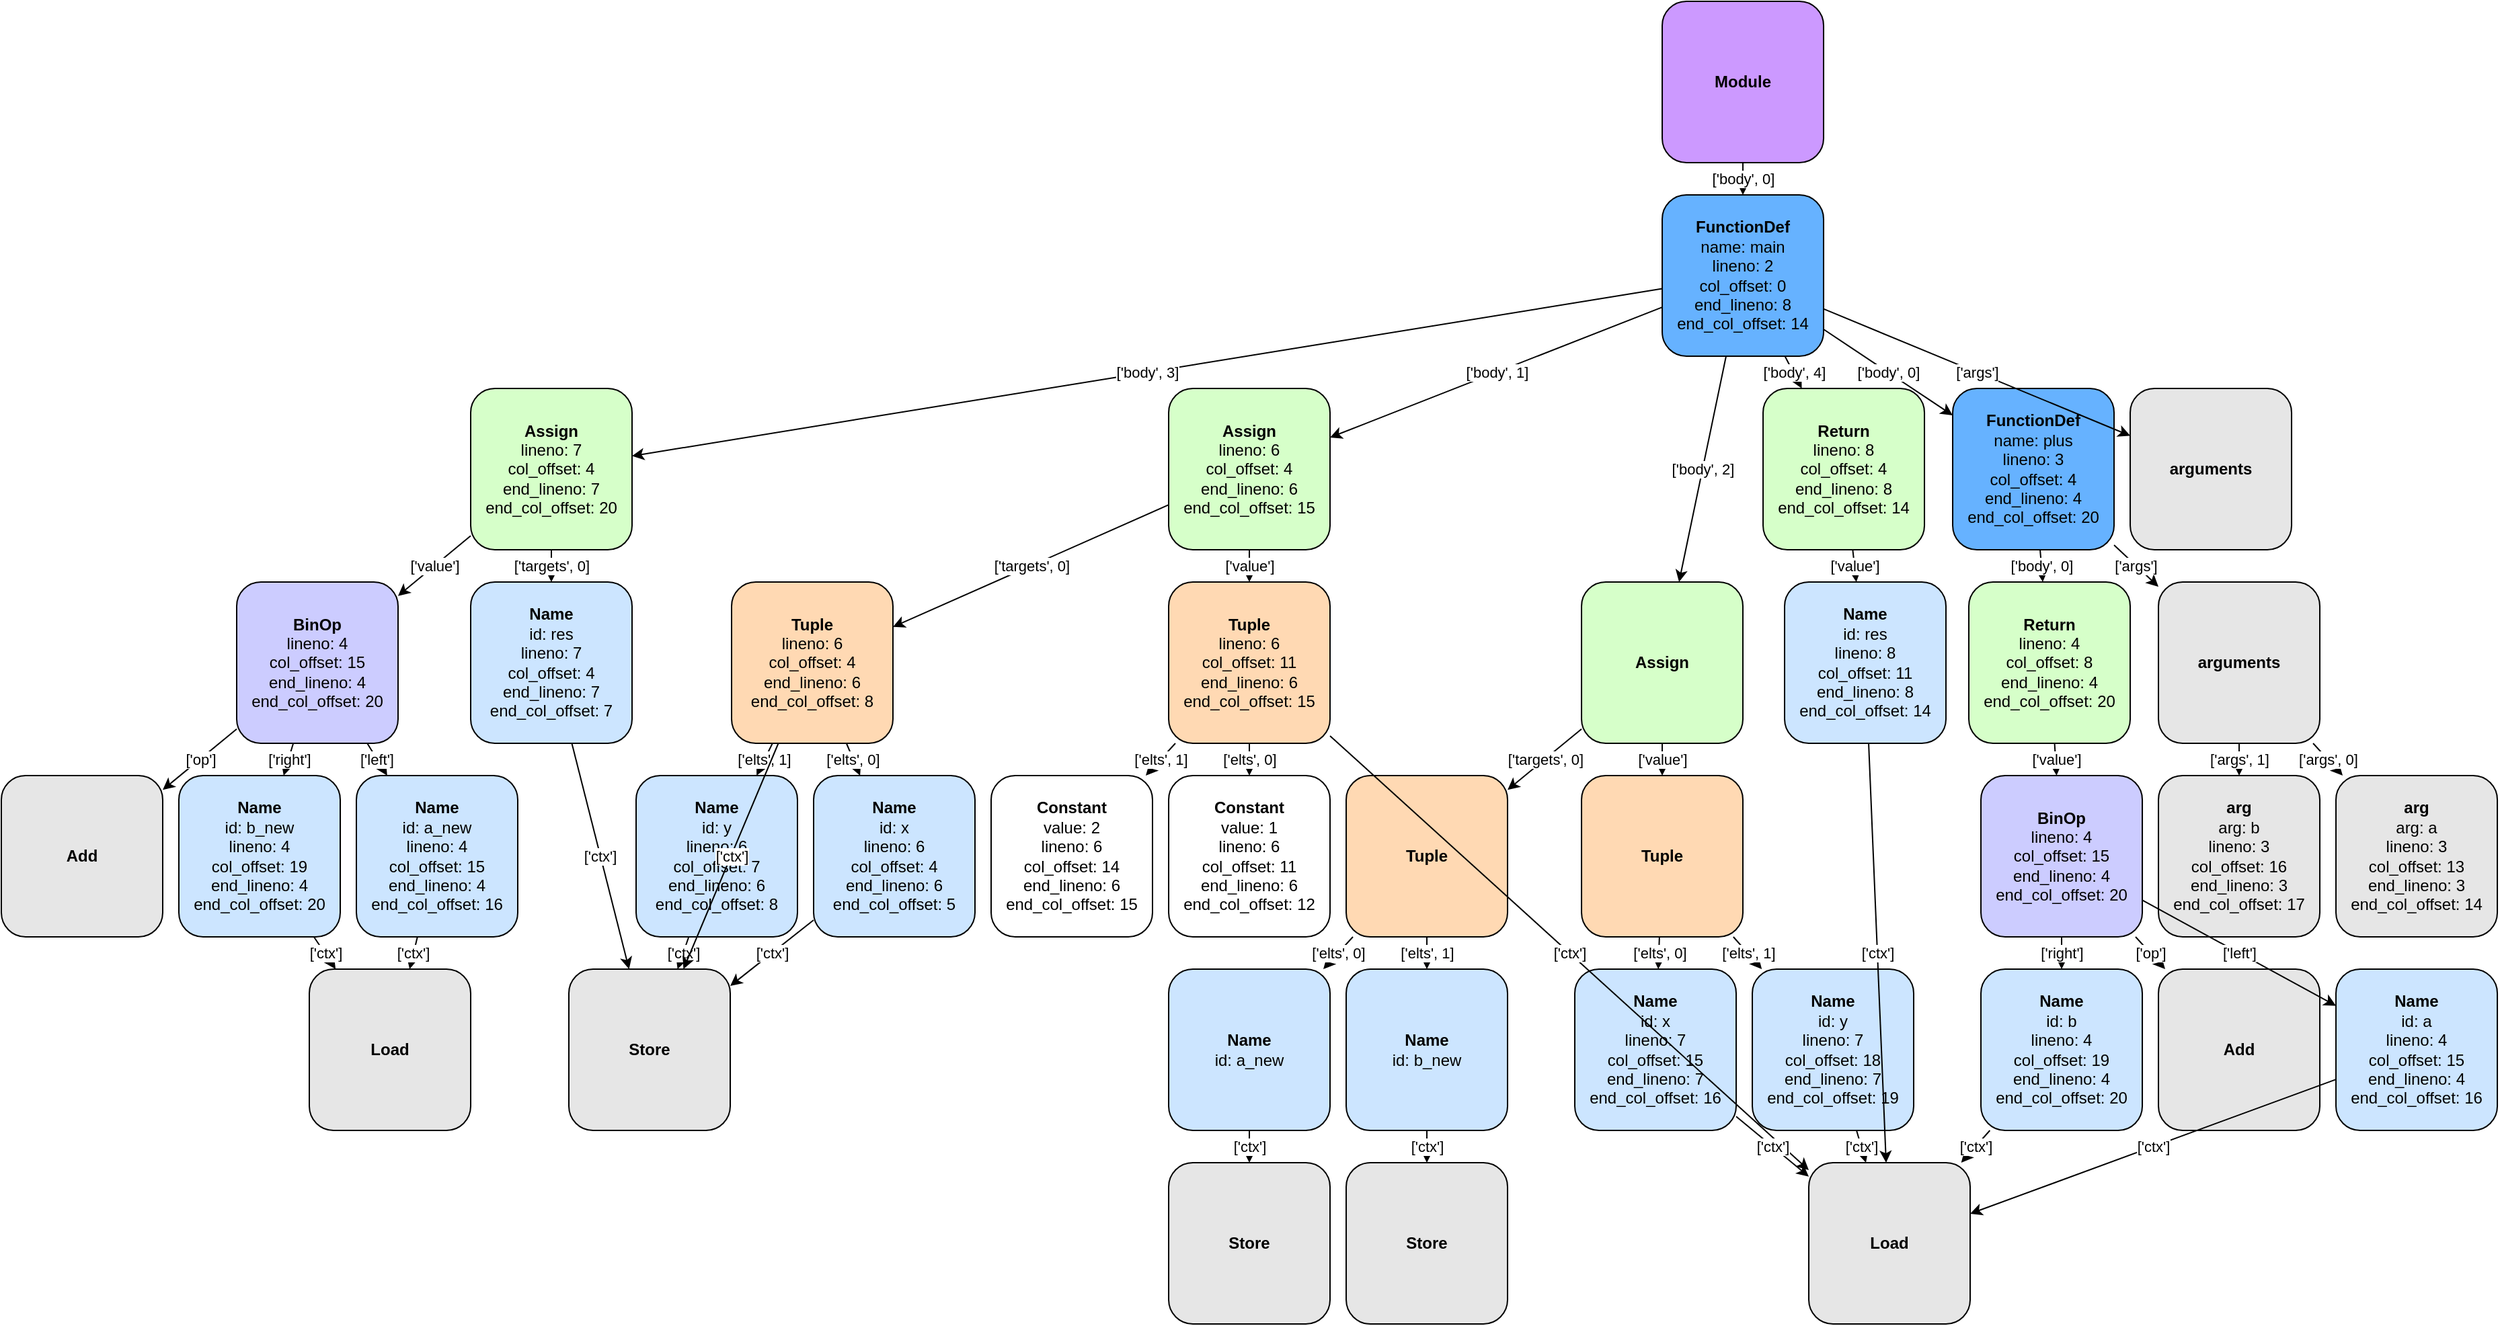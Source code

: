 <?xml version="1.0" ?>
<mxfile>
	<diagram id="RFndyrCF2-3MIdXtw8gX" name="Page-1">
		<mxGraphModel dx="422" dy="816" grid="1" gridSize="10" guides="1" tooltips="1" connect="1" arrows="1" fold="1" page="1" pageScale="1" pageWidth="850" pageHeight="1100" math="0" shadow="0">
			<root>
				<mxCell id="0"/>
				<mxCell id="1" parent="0"/>
				<mxCell id="4808119664" value="&lt;b&gt;Module&lt;/b&gt;" style="rounded=1;whiteSpace=wrap;html=1;fillColor=#CC99FF;strokeColor=#000000;" parent="1" vertex="1">
					<mxGeometry x="1235.02" y="0.0" width="120" height="120" as="geometry"/>
				</mxCell>
				<mxCell id="4808116784" value="&lt;b&gt;FunctionDef&lt;/b&gt;&lt;br&gt;name: main&lt;br&gt;lineno: 2&lt;br&gt;col_offset: 0&lt;br&gt;end_lineno: 8&lt;br&gt;end_col_offset: 14" style="rounded=1;whiteSpace=wrap;html=1;fillColor=#66B2FF;strokeColor=#000000;" parent="1" vertex="1">
					<mxGeometry x="1235.02" y="144.0" width="120" height="120" as="geometry"/>
				</mxCell>
				<mxCell id="4808114960" value="&lt;b&gt;arguments&lt;/b&gt;" style="rounded=1;whiteSpace=wrap;html=1;fillColor=#E6E6E6;strokeColor=#000000;" parent="1" vertex="1">
					<mxGeometry x="1583.02" y="288.0" width="120" height="120" as="geometry"/>
				</mxCell>
				<mxCell id="4808115200" value="&lt;b&gt;FunctionDef&lt;/b&gt;&lt;br&gt;name: plus&lt;br&gt;lineno: 3&lt;br&gt;col_offset: 4&lt;br&gt;end_lineno: 4&lt;br&gt;end_col_offset: 20" style="rounded=1;whiteSpace=wrap;html=1;fillColor=#66B2FF;strokeColor=#000000;" parent="1" vertex="1">
					<mxGeometry x="1451.02" y="288.0" width="120" height="120" as="geometry"/>
				</mxCell>
				<mxCell id="4808118992" value="&lt;b&gt;arguments&lt;/b&gt;" style="rounded=1;whiteSpace=wrap;html=1;fillColor=#E6E6E6;strokeColor=#000000;" parent="1" vertex="1">
					<mxGeometry x="1604.02" y="432.0" width="120" height="120" as="geometry"/>
				</mxCell>
				<mxCell id="4808119184" value="&lt;b&gt;arg&lt;/b&gt;&lt;br&gt;arg: a&lt;br&gt;lineno: 3&lt;br&gt;col_offset: 13&lt;br&gt;end_lineno: 3&lt;br&gt;end_col_offset: 14" style="rounded=1;whiteSpace=wrap;html=1;fillColor=#E6E6E6;strokeColor=#000000;" parent="1" vertex="1">
					<mxGeometry x="1736.019" y="576.0" width="120" height="120" as="geometry"/>
				</mxCell>
				<mxCell id="4541927712" value="&lt;b&gt;arg&lt;/b&gt;&lt;br&gt;arg: b&lt;br&gt;lineno: 3&lt;br&gt;col_offset: 16&lt;br&gt;end_lineno: 3&lt;br&gt;end_col_offset: 17" style="rounded=1;whiteSpace=wrap;html=1;fillColor=#E6E6E6;strokeColor=#000000;" parent="1" vertex="1">
					<mxGeometry x="1604.02" y="576.0" width="120" height="120" as="geometry"/>
				</mxCell>
				<mxCell id="4808115968" value="&lt;b&gt;Return&lt;/b&gt;&lt;br&gt;lineno: 4&lt;br&gt;col_offset: 8&lt;br&gt;end_lineno: 4&lt;br&gt;end_col_offset: 20" style="rounded=1;whiteSpace=wrap;html=1;fillColor=#D6FFC9;strokeColor=#000000;" parent="1" vertex="1">
					<mxGeometry x="1463.02" y="432.0" width="120" height="120" as="geometry"/>
				</mxCell>
				<mxCell id="4541929248" value="&lt;b&gt;BinOp&lt;/b&gt;&lt;br&gt;lineno: 4&lt;br&gt;col_offset: 15&lt;br&gt;end_lineno: 4&lt;br&gt;end_col_offset: 20" style="rounded=1;whiteSpace=wrap;html=1;fillColor=#CCCCFF;strokeColor=#000000;" parent="1" vertex="1">
					<mxGeometry x="1472.02" y="576.0" width="120" height="120" as="geometry"/>
				</mxCell>
				<mxCell id="4541926656" value="&lt;b&gt;Name&lt;/b&gt;&lt;br&gt;id: a&lt;br&gt;lineno: 4&lt;br&gt;col_offset: 15&lt;br&gt;end_lineno: 4&lt;br&gt;end_col_offset: 16" style="rounded=1;whiteSpace=wrap;html=1;fillColor=#CCE5FF;strokeColor=#000000;" parent="1" vertex="1">
					<mxGeometry x="1736.019" y="720.0" width="120" height="120" as="geometry"/>
				</mxCell>
				<mxCell id="4541929056" value="&lt;b&gt;Load&lt;/b&gt;" style="rounded=1;whiteSpace=wrap;html=1;fillColor=#E6E6E6;strokeColor=#000000;" parent="1" vertex="1">
					<mxGeometry x="1344.02" y="864.0" width="120" height="120" as="geometry"/>
				</mxCell>
				<mxCell id="4814651888" value="&lt;b&gt;Add&lt;/b&gt;" style="rounded=1;whiteSpace=wrap;html=1;fillColor=#E6E6E6;strokeColor=#000000;" parent="1" vertex="1">
					<mxGeometry x="1604.02" y="720.0" width="120" height="120" as="geometry"/>
				</mxCell>
				<mxCell id="4814547616" value="&lt;b&gt;Name&lt;/b&gt;&lt;br&gt;id: b&lt;br&gt;lineno: 4&lt;br&gt;col_offset: 19&lt;br&gt;end_lineno: 4&lt;br&gt;end_col_offset: 20" style="rounded=1;whiteSpace=wrap;html=1;fillColor=#CCE5FF;strokeColor=#000000;" parent="1" vertex="1">
					<mxGeometry x="1472.02" y="720.0" width="120" height="120" as="geometry"/>
				</mxCell>
				<mxCell id="4814544016" value="&lt;b&gt;Assign&lt;/b&gt;&lt;br&gt;lineno: 6&lt;br&gt;col_offset: 4&lt;br&gt;end_lineno: 6&lt;br&gt;end_col_offset: 15" style="rounded=1;whiteSpace=wrap;html=1;fillColor=#D6FFC9;strokeColor=#000000;" parent="1" vertex="1">
					<mxGeometry x="868.02" y="288.0" width="120" height="120" as="geometry"/>
				</mxCell>
				<mxCell id="4814544256" value="&lt;b&gt;Tuple&lt;/b&gt;&lt;br&gt;lineno: 6&lt;br&gt;col_offset: 4&lt;br&gt;end_lineno: 6&lt;br&gt;end_col_offset: 8" style="rounded=1;whiteSpace=wrap;html=1;fillColor=#FFD9B3;strokeColor=#000000;" parent="1" vertex="1">
					<mxGeometry x="543.0" y="432.0" width="120" height="120" as="geometry"/>
				</mxCell>
				<mxCell id="4814544448" value="&lt;b&gt;Name&lt;/b&gt;&lt;br&gt;id: x&lt;br&gt;lineno: 6&lt;br&gt;col_offset: 4&lt;br&gt;end_lineno: 6&lt;br&gt;end_col_offset: 5" style="rounded=1;whiteSpace=wrap;html=1;fillColor=#CCE5FF;strokeColor=#000000;" parent="1" vertex="1">
					<mxGeometry x="604.0" y="576.0" width="120" height="120" as="geometry"/>
				</mxCell>
				<mxCell id="4541927280" value="&lt;b&gt;Store&lt;/b&gt;" style="rounded=1;whiteSpace=wrap;html=1;fillColor=#E6E6E6;strokeColor=#000000;" parent="1" vertex="1">
					<mxGeometry x="422.0" y="720.0" width="120" height="120" as="geometry"/>
				</mxCell>
				<mxCell id="4814544496" value="&lt;b&gt;Name&lt;/b&gt;&lt;br&gt;id: y&lt;br&gt;lineno: 6&lt;br&gt;col_offset: 7&lt;br&gt;end_lineno: 6&lt;br&gt;end_col_offset: 8" style="rounded=1;whiteSpace=wrap;html=1;fillColor=#CCE5FF;strokeColor=#000000;" parent="1" vertex="1">
					<mxGeometry x="472.0" y="576.0" width="120" height="120" as="geometry"/>
				</mxCell>
				<mxCell id="4814544160" value="&lt;b&gt;Tuple&lt;/b&gt;&lt;br&gt;lineno: 6&lt;br&gt;col_offset: 11&lt;br&gt;end_lineno: 6&lt;br&gt;end_col_offset: 15" style="rounded=1;whiteSpace=wrap;html=1;fillColor=#FFD9B3;strokeColor=#000000;" parent="1" vertex="1">
					<mxGeometry x="868.02" y="432.0" width="120" height="120" as="geometry"/>
				</mxCell>
				<mxCell id="4814544544" value="&lt;b&gt;Constant&lt;/b&gt;&lt;br&gt;value: 1&lt;br&gt;lineno: 6&lt;br&gt;col_offset: 11&lt;br&gt;end_lineno: 6&lt;br&gt;end_col_offset: 12" style="rounded=1;whiteSpace=wrap;html=1;fillColor=#FFFFFF;strokeColor=#000000;" parent="1" vertex="1">
					<mxGeometry x="868.02" y="576.0" width="120" height="120" as="geometry"/>
				</mxCell>
				<mxCell id="4814544592" value="&lt;b&gt;Constant&lt;/b&gt;&lt;br&gt;value: 2&lt;br&gt;lineno: 6&lt;br&gt;col_offset: 14&lt;br&gt;end_lineno: 6&lt;br&gt;end_col_offset: 15" style="rounded=1;whiteSpace=wrap;html=1;fillColor=#FFFFFF;strokeColor=#000000;" parent="1" vertex="1">
					<mxGeometry x="736.0" y="576.0" width="120" height="120" as="geometry"/>
				</mxCell>
				<mxCell id="4814538928" value="&lt;b&gt;Assign&lt;/b&gt;" style="rounded=1;whiteSpace=wrap;html=1;fillColor=#D6FFC9;strokeColor=#000000;" parent="1" vertex="1">
					<mxGeometry x="1175.02" y="432.0" width="120" height="120" as="geometry"/>
				</mxCell>
				<mxCell id="5071546560" value="&lt;b&gt;Tuple&lt;/b&gt;" style="rounded=1;whiteSpace=wrap;html=1;fillColor=#FFD9B3;strokeColor=#000000;" parent="1" vertex="1">
					<mxGeometry x="1000.02" y="576.0" width="120" height="120" as="geometry"/>
				</mxCell>
				<mxCell id="4814539168" value="&lt;b&gt;Name&lt;/b&gt;&lt;br&gt;id: a_new" style="rounded=1;whiteSpace=wrap;html=1;fillColor=#CCE5FF;strokeColor=#000000;" parent="1" vertex="1">
					<mxGeometry x="868.02" y="720.0" width="120" height="120" as="geometry"/>
				</mxCell>
				<mxCell id="4814539408" value="&lt;b&gt;Store&lt;/b&gt;" style="rounded=1;whiteSpace=wrap;html=1;fillColor=#E6E6E6;strokeColor=#000000;" parent="1" vertex="1">
					<mxGeometry x="868.02" y="864.0" width="120" height="120" as="geometry"/>
				</mxCell>
				<mxCell id="4814539072" value="&lt;b&gt;Name&lt;/b&gt;&lt;br&gt;id: b_new" style="rounded=1;whiteSpace=wrap;html=1;fillColor=#CCE5FF;strokeColor=#000000;" parent="1" vertex="1">
					<mxGeometry x="1000.02" y="720.0" width="120" height="120" as="geometry"/>
				</mxCell>
				<mxCell id="4814539312" value="&lt;b&gt;Store&lt;/b&gt;" style="rounded=1;whiteSpace=wrap;html=1;fillColor=#E6E6E6;strokeColor=#000000;" parent="1" vertex="1">
					<mxGeometry x="1000.02" y="864.0" width="120" height="120" as="geometry"/>
				</mxCell>
				<mxCell id="4814539024" value="&lt;b&gt;Tuple&lt;/b&gt;" style="rounded=1;whiteSpace=wrap;html=1;fillColor=#FFD9B3;strokeColor=#000000;" parent="1" vertex="1">
					<mxGeometry x="1175.02" y="576.0" width="120" height="120" as="geometry"/>
				</mxCell>
				<mxCell id="4814544832" value="&lt;b&gt;Name&lt;/b&gt;&lt;br&gt;id: x&lt;br&gt;lineno: 7&lt;br&gt;col_offset: 15&lt;br&gt;end_lineno: 7&lt;br&gt;end_col_offset: 16" style="rounded=1;whiteSpace=wrap;html=1;fillColor=#CCE5FF;strokeColor=#000000;" parent="1" vertex="1">
					<mxGeometry x="1170.02" y="720.0" width="120" height="120" as="geometry"/>
				</mxCell>
				<mxCell id="4814544880" value="&lt;b&gt;Name&lt;/b&gt;&lt;br&gt;id: y&lt;br&gt;lineno: 7&lt;br&gt;col_offset: 18&lt;br&gt;end_lineno: 7&lt;br&gt;end_col_offset: 19" style="rounded=1;whiteSpace=wrap;html=1;fillColor=#CCE5FF;strokeColor=#000000;" parent="1" vertex="1">
					<mxGeometry x="1302.02" y="720.0" width="120" height="120" as="geometry"/>
				</mxCell>
				<mxCell id="4814544112" value="&lt;b&gt;Assign&lt;/b&gt;&lt;br&gt;lineno: 7&lt;br&gt;col_offset: 4&lt;br&gt;end_lineno: 7&lt;br&gt;end_col_offset: 20" style="rounded=1;whiteSpace=wrap;html=1;fillColor=#D6FFC9;strokeColor=#000000;" parent="1" vertex="1">
					<mxGeometry x="349.0" y="288.0" width="120" height="120" as="geometry"/>
				</mxCell>
				<mxCell id="4814544400" value="&lt;b&gt;Name&lt;/b&gt;&lt;br&gt;id: res&lt;br&gt;lineno: 7&lt;br&gt;col_offset: 4&lt;br&gt;end_lineno: 7&lt;br&gt;end_col_offset: 7" style="rounded=1;whiteSpace=wrap;html=1;fillColor=#CCE5FF;strokeColor=#000000;" parent="1" vertex="1">
					<mxGeometry x="349.0" y="432.0" width="120" height="120" as="geometry"/>
				</mxCell>
				<mxCell id="4814539888" value="&lt;b&gt;BinOp&lt;/b&gt;&lt;br&gt;lineno: 4&lt;br&gt;col_offset: 15&lt;br&gt;end_lineno: 4&lt;br&gt;end_col_offset: 20" style="rounded=1;whiteSpace=wrap;html=1;fillColor=#CCCCFF;strokeColor=#000000;" parent="1" vertex="1">
					<mxGeometry x="175.0" y="432.0" width="120" height="120" as="geometry"/>
				</mxCell>
				<mxCell id="4814538976" value="&lt;b&gt;Name&lt;/b&gt;&lt;br&gt;id: a_new&lt;br&gt;lineno: 4&lt;br&gt;col_offset: 15&lt;br&gt;end_lineno: 4&lt;br&gt;end_col_offset: 16" style="rounded=1;whiteSpace=wrap;html=1;fillColor=#CCE5FF;strokeColor=#000000;" parent="1" vertex="1">
					<mxGeometry x="264.0" y="576.0" width="120" height="120" as="geometry"/>
				</mxCell>
				<mxCell id="4814538832" value="&lt;b&gt;Load&lt;/b&gt;" style="rounded=1;whiteSpace=wrap;html=1;fillColor=#E6E6E6;strokeColor=#000000;" parent="1" vertex="1">
					<mxGeometry x="229.0" y="720.0" width="120" height="120" as="geometry"/>
				</mxCell>
				<mxCell id="4815041008" value="&lt;b&gt;Add&lt;/b&gt;" style="rounded=1;whiteSpace=wrap;html=1;fillColor=#E6E6E6;strokeColor=#000000;" parent="1" vertex="1">
					<mxGeometry x="0.0" y="576.0" width="120" height="120" as="geometry"/>
				</mxCell>
				<mxCell id="4814538880" value="&lt;b&gt;Name&lt;/b&gt;&lt;br&gt;id: b_new&lt;br&gt;lineno: 4&lt;br&gt;col_offset: 19&lt;br&gt;end_lineno: 4&lt;br&gt;end_col_offset: 20" style="rounded=1;whiteSpace=wrap;html=1;fillColor=#CCE5FF;strokeColor=#000000;" parent="1" vertex="1">
					<mxGeometry x="132.0" y="576.0" width="120" height="120" as="geometry"/>
				</mxCell>
				<mxCell id="4814544352" value="&lt;b&gt;Return&lt;/b&gt;&lt;br&gt;lineno: 8&lt;br&gt;col_offset: 4&lt;br&gt;end_lineno: 8&lt;br&gt;end_col_offset: 14" style="rounded=1;whiteSpace=wrap;html=1;fillColor=#D6FFC9;strokeColor=#000000;" parent="1" vertex="1">
					<mxGeometry x="1310.02" y="288.0" width="120" height="120" as="geometry"/>
				</mxCell>
				<mxCell id="4814544640" value="&lt;b&gt;Name&lt;/b&gt;&lt;br&gt;id: res&lt;br&gt;lineno: 8&lt;br&gt;col_offset: 11&lt;br&gt;end_lineno: 8&lt;br&gt;end_col_offset: 14" style="rounded=1;whiteSpace=wrap;html=1;fillColor=#CCE5FF;strokeColor=#000000;" parent="1" vertex="1">
					<mxGeometry x="1326.02" y="432.0" width="120" height="120" as="geometry"/>
				</mxCell>
				<mxCell id="4808119664_4808116784" value="['body', 0]" style="endArrow=classic;html=1;" parent="1" source="4808119664" target="4808116784" edge="1">
					<mxGeometry width="50" height="50" relative="1" as="geometry">
						<mxPoint x="400" y="440" as="sourcePoint"/>
						<mxPoint x="450" y="390" as="targetPoint"/>
					</mxGeometry>
				</mxCell>
				<mxCell id="4808116784_4808114960" value="['args']" style="endArrow=classic;html=1;" parent="1" source="4808116784" target="4808114960" edge="1">
					<mxGeometry width="50" height="50" relative="1" as="geometry">
						<mxPoint x="400" y="440" as="sourcePoint"/>
						<mxPoint x="450" y="390" as="targetPoint"/>
					</mxGeometry>
				</mxCell>
				<mxCell id="4808116784_4808115200" value="['body', 0]" style="endArrow=classic;html=1;" parent="1" source="4808116784" target="4808115200" edge="1">
					<mxGeometry width="50" height="50" relative="1" as="geometry">
						<mxPoint x="400" y="440" as="sourcePoint"/>
						<mxPoint x="450" y="390" as="targetPoint"/>
					</mxGeometry>
				</mxCell>
				<mxCell id="4808115200_4808118992" value="['args']" style="endArrow=classic;html=1;" parent="1" source="4808115200" target="4808118992" edge="1">
					<mxGeometry width="50" height="50" relative="1" as="geometry">
						<mxPoint x="400" y="440" as="sourcePoint"/>
						<mxPoint x="450" y="390" as="targetPoint"/>
					</mxGeometry>
				</mxCell>
				<mxCell id="4808118992_4808119184" value="['args', 0]" style="endArrow=classic;html=1;" parent="1" source="4808118992" target="4808119184" edge="1">
					<mxGeometry width="50" height="50" relative="1" as="geometry">
						<mxPoint x="400" y="440" as="sourcePoint"/>
						<mxPoint x="450" y="390" as="targetPoint"/>
					</mxGeometry>
				</mxCell>
				<mxCell id="4808118992_4541927712" value="['args', 1]" style="endArrow=classic;html=1;" parent="1" source="4808118992" target="4541927712" edge="1">
					<mxGeometry width="50" height="50" relative="1" as="geometry">
						<mxPoint x="400" y="440" as="sourcePoint"/>
						<mxPoint x="450" y="390" as="targetPoint"/>
					</mxGeometry>
				</mxCell>
				<mxCell id="4808115200_4808115968" value="['body', 0]" style="endArrow=classic;html=1;" parent="1" source="4808115200" target="4808115968" edge="1">
					<mxGeometry width="50" height="50" relative="1" as="geometry">
						<mxPoint x="400" y="440" as="sourcePoint"/>
						<mxPoint x="450" y="390" as="targetPoint"/>
					</mxGeometry>
				</mxCell>
				<mxCell id="4808115968_4541929248" value="['value']" style="endArrow=classic;html=1;" parent="1" source="4808115968" target="4541929248" edge="1">
					<mxGeometry width="50" height="50" relative="1" as="geometry">
						<mxPoint x="400" y="440" as="sourcePoint"/>
						<mxPoint x="450" y="390" as="targetPoint"/>
					</mxGeometry>
				</mxCell>
				<mxCell id="4541929248_4541926656" value="['left']" style="endArrow=classic;html=1;" parent="1" source="4541929248" target="4541926656" edge="1">
					<mxGeometry width="50" height="50" relative="1" as="geometry">
						<mxPoint x="400" y="440" as="sourcePoint"/>
						<mxPoint x="450" y="390" as="targetPoint"/>
					</mxGeometry>
				</mxCell>
				<mxCell id="4541926656_4541929056" value="['ctx']" style="endArrow=classic;html=1;" parent="1" source="4541926656" target="4541929056" edge="1">
					<mxGeometry width="50" height="50" relative="1" as="geometry">
						<mxPoint x="400" y="440" as="sourcePoint"/>
						<mxPoint x="450" y="390" as="targetPoint"/>
					</mxGeometry>
				</mxCell>
				<mxCell id="4541929248_4814651888" value="['op']" style="endArrow=classic;html=1;" parent="1" source="4541929248" target="4814651888" edge="1">
					<mxGeometry width="50" height="50" relative="1" as="geometry">
						<mxPoint x="400" y="440" as="sourcePoint"/>
						<mxPoint x="450" y="390" as="targetPoint"/>
					</mxGeometry>
				</mxCell>
				<mxCell id="4541929248_4814547616" value="['right']" style="endArrow=classic;html=1;" parent="1" source="4541929248" target="4814547616" edge="1">
					<mxGeometry width="50" height="50" relative="1" as="geometry">
						<mxPoint x="400" y="440" as="sourcePoint"/>
						<mxPoint x="450" y="390" as="targetPoint"/>
					</mxGeometry>
				</mxCell>
				<mxCell id="4814547616_4541929056" value="['ctx']" style="endArrow=classic;html=1;" parent="1" source="4814547616" target="4541929056" edge="1">
					<mxGeometry width="50" height="50" relative="1" as="geometry">
						<mxPoint x="400" y="440" as="sourcePoint"/>
						<mxPoint x="450" y="390" as="targetPoint"/>
					</mxGeometry>
				</mxCell>
				<mxCell id="4808116784_4814544016" value="['body', 1]" style="endArrow=classic;html=1;" parent="1" source="4808116784" target="4814544016" edge="1">
					<mxGeometry width="50" height="50" relative="1" as="geometry">
						<mxPoint x="400" y="440" as="sourcePoint"/>
						<mxPoint x="450" y="390" as="targetPoint"/>
					</mxGeometry>
				</mxCell>
				<mxCell id="4814544016_4814544256" value="['targets', 0]" style="endArrow=classic;html=1;" parent="1" source="4814544016" target="4814544256" edge="1">
					<mxGeometry width="50" height="50" relative="1" as="geometry">
						<mxPoint x="400" y="440" as="sourcePoint"/>
						<mxPoint x="450" y="390" as="targetPoint"/>
					</mxGeometry>
				</mxCell>
				<mxCell id="4814544256_4814544448" value="['elts', 0]" style="endArrow=classic;html=1;" parent="1" source="4814544256" target="4814544448" edge="1">
					<mxGeometry width="50" height="50" relative="1" as="geometry">
						<mxPoint x="400" y="440" as="sourcePoint"/>
						<mxPoint x="450" y="390" as="targetPoint"/>
					</mxGeometry>
				</mxCell>
				<mxCell id="4814544448_4541927280" value="['ctx']" style="endArrow=classic;html=1;" parent="1" source="4814544448" target="4541927280" edge="1">
					<mxGeometry width="50" height="50" relative="1" as="geometry">
						<mxPoint x="400" y="440" as="sourcePoint"/>
						<mxPoint x="450" y="390" as="targetPoint"/>
					</mxGeometry>
				</mxCell>
				<mxCell id="4814544256_4814544496" value="['elts', 1]" style="endArrow=classic;html=1;" parent="1" source="4814544256" target="4814544496" edge="1">
					<mxGeometry width="50" height="50" relative="1" as="geometry">
						<mxPoint x="400" y="440" as="sourcePoint"/>
						<mxPoint x="450" y="390" as="targetPoint"/>
					</mxGeometry>
				</mxCell>
				<mxCell id="4814544496_4541927280" value="['ctx']" style="endArrow=classic;html=1;" parent="1" source="4814544496" target="4541927280" edge="1">
					<mxGeometry width="50" height="50" relative="1" as="geometry">
						<mxPoint x="400" y="440" as="sourcePoint"/>
						<mxPoint x="450" y="390" as="targetPoint"/>
					</mxGeometry>
				</mxCell>
				<mxCell id="4814544256_4541927280" value="['ctx']" style="endArrow=classic;html=1;" parent="1" source="4814544256" target="4541927280" edge="1">
					<mxGeometry width="50" height="50" relative="1" as="geometry">
						<mxPoint x="400" y="440" as="sourcePoint"/>
						<mxPoint x="450" y="390" as="targetPoint"/>
					</mxGeometry>
				</mxCell>
				<mxCell id="4814544016_4814544160" value="['value']" style="endArrow=classic;html=1;" parent="1" source="4814544016" target="4814544160" edge="1">
					<mxGeometry width="50" height="50" relative="1" as="geometry">
						<mxPoint x="400" y="440" as="sourcePoint"/>
						<mxPoint x="450" y="390" as="targetPoint"/>
					</mxGeometry>
				</mxCell>
				<mxCell id="4814544160_4814544544" value="['elts', 0]" style="endArrow=classic;html=1;" parent="1" source="4814544160" target="4814544544" edge="1">
					<mxGeometry width="50" height="50" relative="1" as="geometry">
						<mxPoint x="400" y="440" as="sourcePoint"/>
						<mxPoint x="450" y="390" as="targetPoint"/>
					</mxGeometry>
				</mxCell>
				<mxCell id="4814544160_4814544592" value="['elts', 1]" style="endArrow=classic;html=1;" parent="1" source="4814544160" target="4814544592" edge="1">
					<mxGeometry width="50" height="50" relative="1" as="geometry">
						<mxPoint x="400" y="440" as="sourcePoint"/>
						<mxPoint x="450" y="390" as="targetPoint"/>
					</mxGeometry>
				</mxCell>
				<mxCell id="4814544160_4541929056" value="['ctx']" style="endArrow=classic;html=1;" parent="1" source="4814544160" target="4541929056" edge="1">
					<mxGeometry width="50" height="50" relative="1" as="geometry">
						<mxPoint x="400" y="440" as="sourcePoint"/>
						<mxPoint x="450" y="390" as="targetPoint"/>
					</mxGeometry>
				</mxCell>
				<mxCell id="4808116784_4814538928" value="['body', 2]" style="endArrow=classic;html=1;" parent="1" source="4808116784" target="4814538928" edge="1">
					<mxGeometry width="50" height="50" relative="1" as="geometry">
						<mxPoint x="400" y="440" as="sourcePoint"/>
						<mxPoint x="450" y="390" as="targetPoint"/>
					</mxGeometry>
				</mxCell>
				<mxCell id="4814538928_5071546560" value="['targets', 0]" style="endArrow=classic;html=1;" parent="1" source="4814538928" target="5071546560" edge="1">
					<mxGeometry width="50" height="50" relative="1" as="geometry">
						<mxPoint x="400" y="440" as="sourcePoint"/>
						<mxPoint x="450" y="390" as="targetPoint"/>
					</mxGeometry>
				</mxCell>
				<mxCell id="5071546560_4814539168" value="['elts', 0]" style="endArrow=classic;html=1;" parent="1" source="5071546560" target="4814539168" edge="1">
					<mxGeometry width="50" height="50" relative="1" as="geometry">
						<mxPoint x="400" y="440" as="sourcePoint"/>
						<mxPoint x="450" y="390" as="targetPoint"/>
					</mxGeometry>
				</mxCell>
				<mxCell id="4814539168_4814539408" value="['ctx']" style="endArrow=classic;html=1;" parent="1" source="4814539168" target="4814539408" edge="1">
					<mxGeometry width="50" height="50" relative="1" as="geometry">
						<mxPoint x="400" y="440" as="sourcePoint"/>
						<mxPoint x="450" y="390" as="targetPoint"/>
					</mxGeometry>
				</mxCell>
				<mxCell id="5071546560_4814539072" value="['elts', 1]" style="endArrow=classic;html=1;" parent="1" source="5071546560" target="4814539072" edge="1">
					<mxGeometry width="50" height="50" relative="1" as="geometry">
						<mxPoint x="400" y="440" as="sourcePoint"/>
						<mxPoint x="450" y="390" as="targetPoint"/>
					</mxGeometry>
				</mxCell>
				<mxCell id="4814539072_4814539312" value="['ctx']" style="endArrow=classic;html=1;" parent="1" source="4814539072" target="4814539312" edge="1">
					<mxGeometry width="50" height="50" relative="1" as="geometry">
						<mxPoint x="400" y="440" as="sourcePoint"/>
						<mxPoint x="450" y="390" as="targetPoint"/>
					</mxGeometry>
				</mxCell>
				<mxCell id="4814538928_4814539024" value="['value']" style="endArrow=classic;html=1;" parent="1" source="4814538928" target="4814539024" edge="1">
					<mxGeometry width="50" height="50" relative="1" as="geometry">
						<mxPoint x="400" y="440" as="sourcePoint"/>
						<mxPoint x="450" y="390" as="targetPoint"/>
					</mxGeometry>
				</mxCell>
				<mxCell id="4814539024_4814544832" value="['elts', 0]" style="endArrow=classic;html=1;" parent="1" source="4814539024" target="4814544832" edge="1">
					<mxGeometry width="50" height="50" relative="1" as="geometry">
						<mxPoint x="400" y="440" as="sourcePoint"/>
						<mxPoint x="450" y="390" as="targetPoint"/>
					</mxGeometry>
				</mxCell>
				<mxCell id="4814544832_4541929056" value="['ctx']" style="endArrow=classic;html=1;" parent="1" source="4814544832" target="4541929056" edge="1">
					<mxGeometry width="50" height="50" relative="1" as="geometry">
						<mxPoint x="400" y="440" as="sourcePoint"/>
						<mxPoint x="450" y="390" as="targetPoint"/>
					</mxGeometry>
				</mxCell>
				<mxCell id="4814539024_4814544880" value="['elts', 1]" style="endArrow=classic;html=1;" parent="1" source="4814539024" target="4814544880" edge="1">
					<mxGeometry width="50" height="50" relative="1" as="geometry">
						<mxPoint x="400" y="440" as="sourcePoint"/>
						<mxPoint x="450" y="390" as="targetPoint"/>
					</mxGeometry>
				</mxCell>
				<mxCell id="4814544880_4541929056" value="['ctx']" style="endArrow=classic;html=1;" parent="1" source="4814544880" target="4541929056" edge="1">
					<mxGeometry width="50" height="50" relative="1" as="geometry">
						<mxPoint x="400" y="440" as="sourcePoint"/>
						<mxPoint x="450" y="390" as="targetPoint"/>
					</mxGeometry>
				</mxCell>
				<mxCell id="4808116784_4814544112" value="['body', 3]" style="endArrow=classic;html=1;" parent="1" source="4808116784" target="4814544112" edge="1">
					<mxGeometry width="50" height="50" relative="1" as="geometry">
						<mxPoint x="400" y="440" as="sourcePoint"/>
						<mxPoint x="450" y="390" as="targetPoint"/>
					</mxGeometry>
				</mxCell>
				<mxCell id="4814544112_4814544400" value="['targets', 0]" style="endArrow=classic;html=1;" parent="1" source="4814544112" target="4814544400" edge="1">
					<mxGeometry width="50" height="50" relative="1" as="geometry">
						<mxPoint x="400" y="440" as="sourcePoint"/>
						<mxPoint x="450" y="390" as="targetPoint"/>
					</mxGeometry>
				</mxCell>
				<mxCell id="4814544400_4541927280" value="['ctx']" style="endArrow=classic;html=1;" parent="1" source="4814544400" target="4541927280" edge="1">
					<mxGeometry width="50" height="50" relative="1" as="geometry">
						<mxPoint x="400" y="440" as="sourcePoint"/>
						<mxPoint x="450" y="390" as="targetPoint"/>
					</mxGeometry>
				</mxCell>
				<mxCell id="4814544112_4814539888" value="['value']" style="endArrow=classic;html=1;" parent="1" source="4814544112" target="4814539888" edge="1">
					<mxGeometry width="50" height="50" relative="1" as="geometry">
						<mxPoint x="400" y="440" as="sourcePoint"/>
						<mxPoint x="450" y="390" as="targetPoint"/>
					</mxGeometry>
				</mxCell>
				<mxCell id="4814539888_4814538976" value="['left']" style="endArrow=classic;html=1;" parent="1" source="4814539888" target="4814538976" edge="1">
					<mxGeometry width="50" height="50" relative="1" as="geometry">
						<mxPoint x="400" y="440" as="sourcePoint"/>
						<mxPoint x="450" y="390" as="targetPoint"/>
					</mxGeometry>
				</mxCell>
				<mxCell id="4814538976_4814538832" value="['ctx']" style="endArrow=classic;html=1;" parent="1" source="4814538976" target="4814538832" edge="1">
					<mxGeometry width="50" height="50" relative="1" as="geometry">
						<mxPoint x="400" y="440" as="sourcePoint"/>
						<mxPoint x="450" y="390" as="targetPoint"/>
					</mxGeometry>
				</mxCell>
				<mxCell id="4814539888_4815041008" value="['op']" style="endArrow=classic;html=1;" parent="1" source="4814539888" target="4815041008" edge="1">
					<mxGeometry width="50" height="50" relative="1" as="geometry">
						<mxPoint x="400" y="440" as="sourcePoint"/>
						<mxPoint x="450" y="390" as="targetPoint"/>
					</mxGeometry>
				</mxCell>
				<mxCell id="4814539888_4814538880" value="['right']" style="endArrow=classic;html=1;" parent="1" source="4814539888" target="4814538880" edge="1">
					<mxGeometry width="50" height="50" relative="1" as="geometry">
						<mxPoint x="400" y="440" as="sourcePoint"/>
						<mxPoint x="450" y="390" as="targetPoint"/>
					</mxGeometry>
				</mxCell>
				<mxCell id="4814538880_4814538832" value="['ctx']" style="endArrow=classic;html=1;" parent="1" source="4814538880" target="4814538832" edge="1">
					<mxGeometry width="50" height="50" relative="1" as="geometry">
						<mxPoint x="400" y="440" as="sourcePoint"/>
						<mxPoint x="450" y="390" as="targetPoint"/>
					</mxGeometry>
				</mxCell>
				<mxCell id="4808116784_4814544352" value="['body', 4]" style="endArrow=classic;html=1;" parent="1" source="4808116784" target="4814544352" edge="1">
					<mxGeometry width="50" height="50" relative="1" as="geometry">
						<mxPoint x="400" y="440" as="sourcePoint"/>
						<mxPoint x="450" y="390" as="targetPoint"/>
					</mxGeometry>
				</mxCell>
				<mxCell id="4814544352_4814544640" value="['value']" style="endArrow=classic;html=1;" parent="1" source="4814544352" target="4814544640" edge="1">
					<mxGeometry width="50" height="50" relative="1" as="geometry">
						<mxPoint x="400" y="440" as="sourcePoint"/>
						<mxPoint x="450" y="390" as="targetPoint"/>
					</mxGeometry>
				</mxCell>
				<mxCell id="4814544640_4541929056" value="['ctx']" style="endArrow=classic;html=1;" parent="1" source="4814544640" target="4541929056" edge="1">
					<mxGeometry width="50" height="50" relative="1" as="geometry">
						<mxPoint x="400" y="440" as="sourcePoint"/>
						<mxPoint x="450" y="390" as="targetPoint"/>
					</mxGeometry>
				</mxCell>
			</root>
		</mxGraphModel>
	</diagram>
</mxfile>
